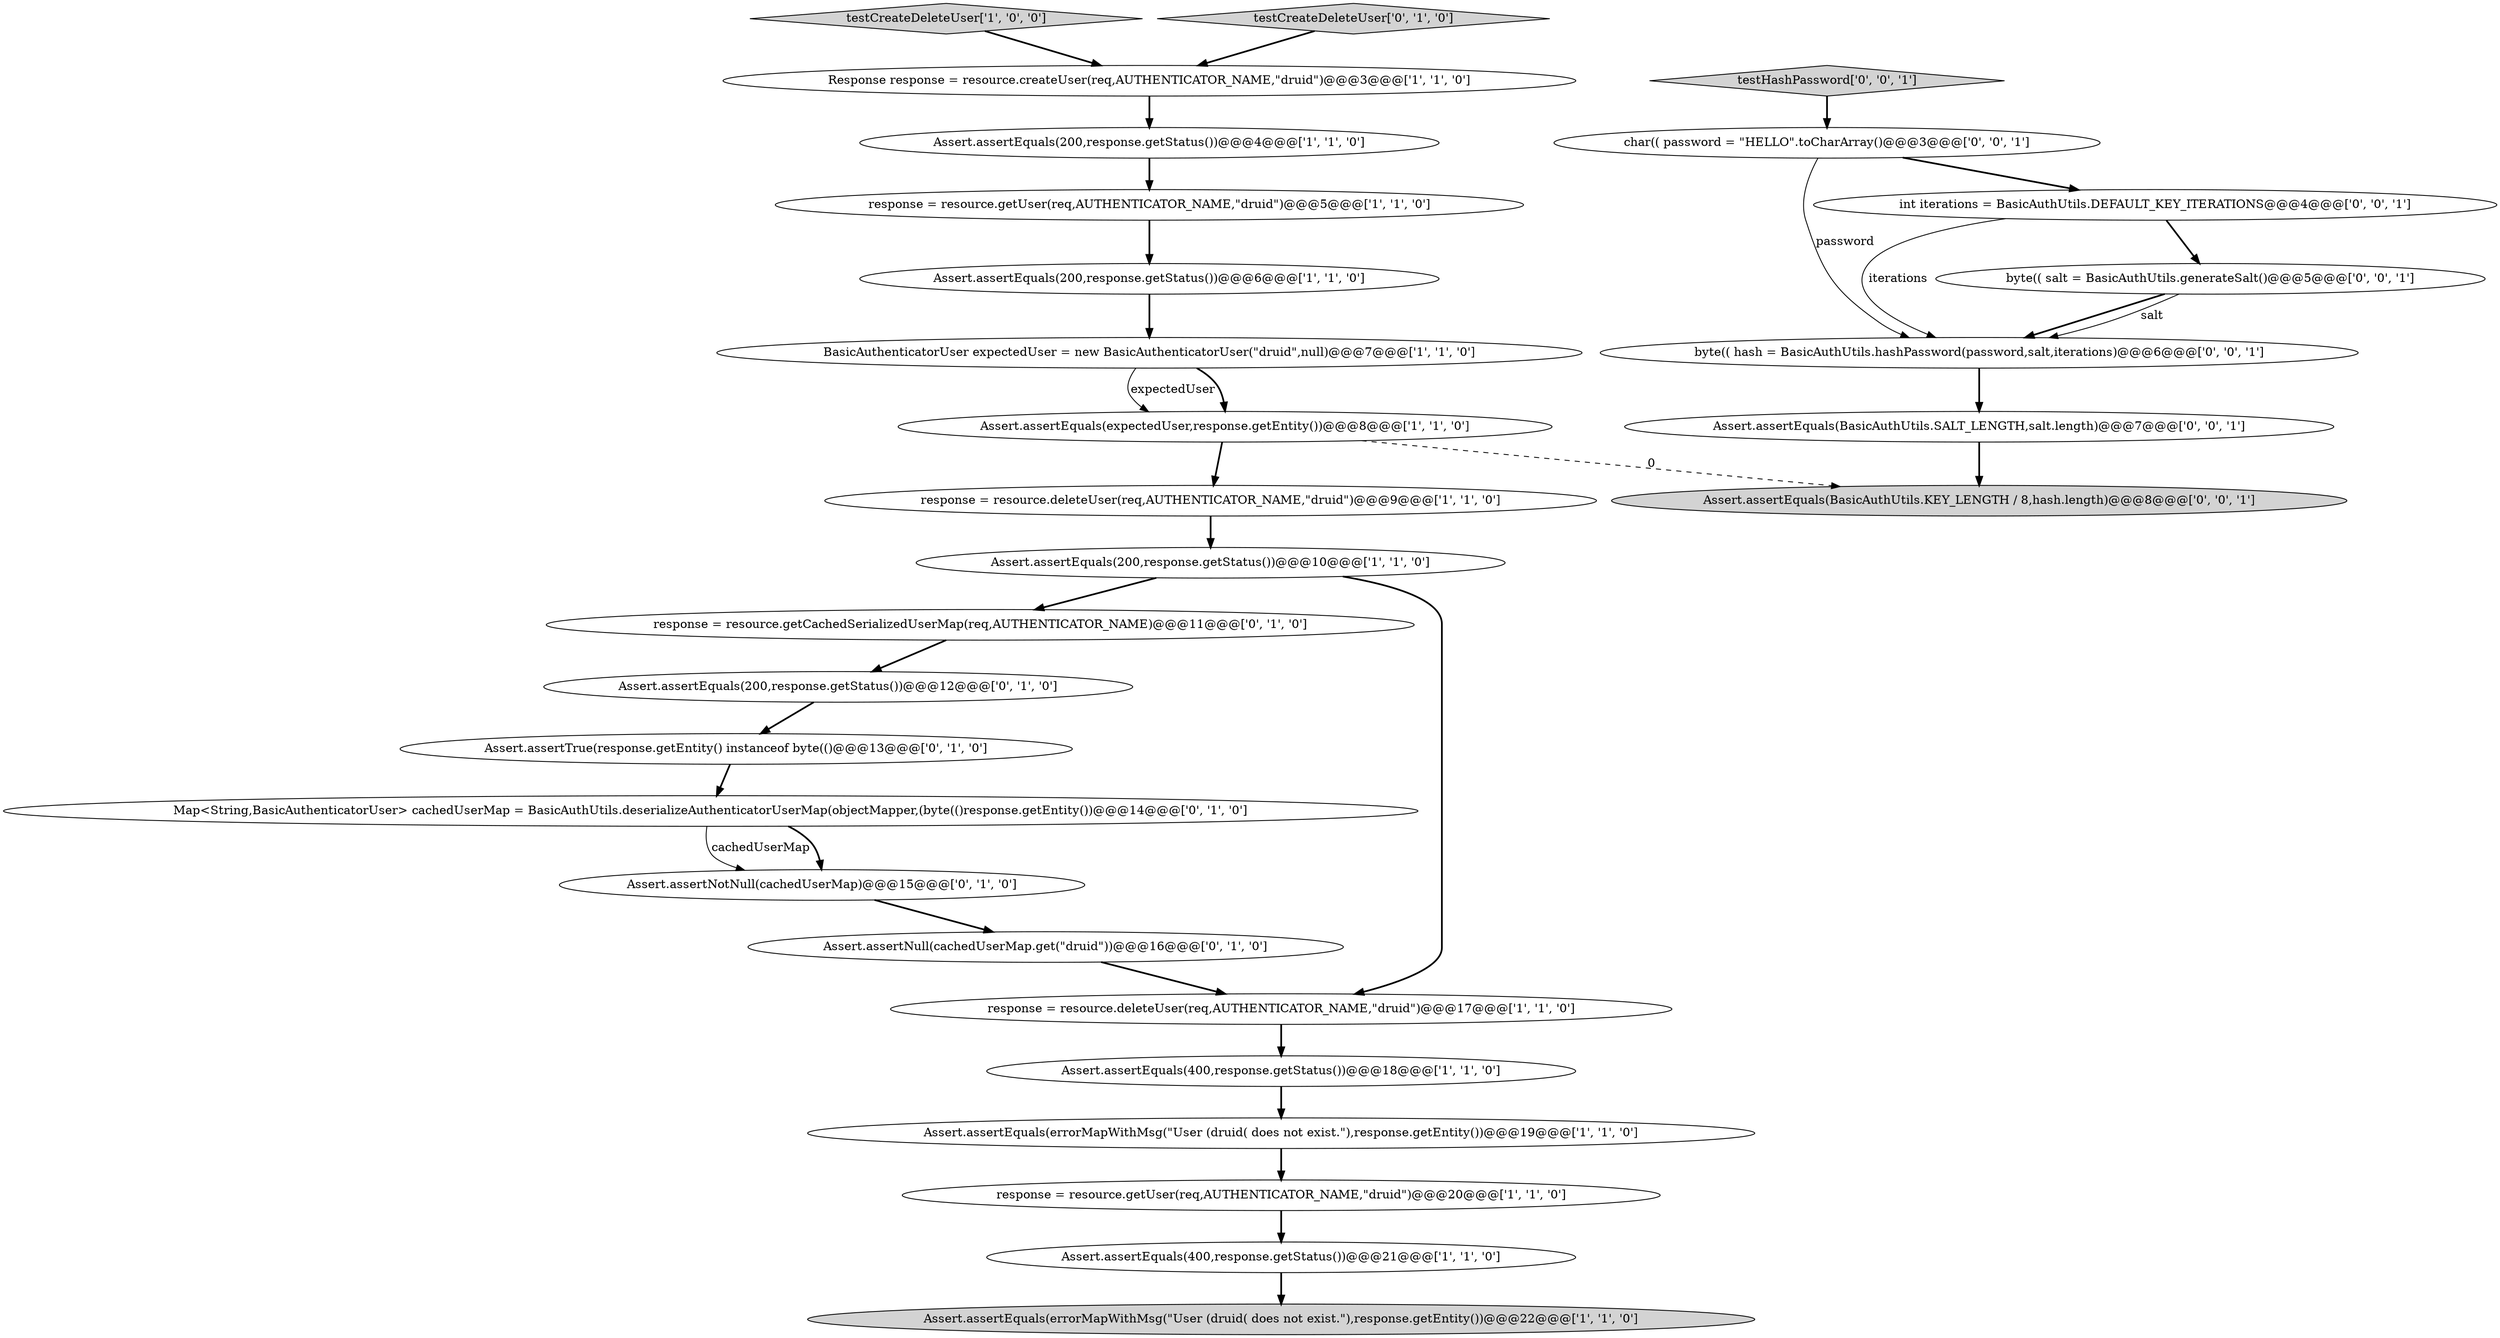 digraph {
23 [style = filled, label = "byte(( hash = BasicAuthUtils.hashPassword(password,salt,iterations)@@@6@@@['0', '0', '1']", fillcolor = white, shape = ellipse image = "AAA0AAABBB3BBB"];
20 [style = filled, label = "Assert.assertNull(cachedUserMap.get(\"druid\"))@@@16@@@['0', '1', '0']", fillcolor = white, shape = ellipse image = "AAA1AAABBB2BBB"];
13 [style = filled, label = "response = resource.getUser(req,AUTHENTICATOR_NAME,\"druid\")@@@5@@@['1', '1', '0']", fillcolor = white, shape = ellipse image = "AAA0AAABBB1BBB"];
24 [style = filled, label = "int iterations = BasicAuthUtils.DEFAULT_KEY_ITERATIONS@@@4@@@['0', '0', '1']", fillcolor = white, shape = ellipse image = "AAA0AAABBB3BBB"];
18 [style = filled, label = "Assert.assertNotNull(cachedUserMap)@@@15@@@['0', '1', '0']", fillcolor = white, shape = ellipse image = "AAA1AAABBB2BBB"];
12 [style = filled, label = "testCreateDeleteUser['1', '0', '0']", fillcolor = lightgray, shape = diamond image = "AAA0AAABBB1BBB"];
3 [style = filled, label = "response = resource.getUser(req,AUTHENTICATOR_NAME,\"druid\")@@@20@@@['1', '1', '0']", fillcolor = white, shape = ellipse image = "AAA0AAABBB1BBB"];
27 [style = filled, label = "Assert.assertEquals(BasicAuthUtils.SALT_LENGTH,salt.length)@@@7@@@['0', '0', '1']", fillcolor = white, shape = ellipse image = "AAA0AAABBB3BBB"];
2 [style = filled, label = "Assert.assertEquals(errorMapWithMsg(\"User (druid( does not exist.\"),response.getEntity())@@@19@@@['1', '1', '0']", fillcolor = white, shape = ellipse image = "AAA0AAABBB1BBB"];
15 [style = filled, label = "Assert.assertEquals(200,response.getStatus())@@@12@@@['0', '1', '0']", fillcolor = white, shape = ellipse image = "AAA1AAABBB2BBB"];
26 [style = filled, label = "char(( password = \"HELLO\".toCharArray()@@@3@@@['0', '0', '1']", fillcolor = white, shape = ellipse image = "AAA0AAABBB3BBB"];
11 [style = filled, label = "Assert.assertEquals(400,response.getStatus())@@@21@@@['1', '1', '0']", fillcolor = white, shape = ellipse image = "AAA0AAABBB1BBB"];
8 [style = filled, label = "Assert.assertEquals(400,response.getStatus())@@@18@@@['1', '1', '0']", fillcolor = white, shape = ellipse image = "AAA0AAABBB1BBB"];
22 [style = filled, label = "testHashPassword['0', '0', '1']", fillcolor = lightgray, shape = diamond image = "AAA0AAABBB3BBB"];
1 [style = filled, label = "Assert.assertEquals(200,response.getStatus())@@@10@@@['1', '1', '0']", fillcolor = white, shape = ellipse image = "AAA0AAABBB1BBB"];
4 [style = filled, label = "Assert.assertEquals(expectedUser,response.getEntity())@@@8@@@['1', '1', '0']", fillcolor = white, shape = ellipse image = "AAA0AAABBB1BBB"];
5 [style = filled, label = "response = resource.deleteUser(req,AUTHENTICATOR_NAME,\"druid\")@@@9@@@['1', '1', '0']", fillcolor = white, shape = ellipse image = "AAA0AAABBB1BBB"];
7 [style = filled, label = "BasicAuthenticatorUser expectedUser = new BasicAuthenticatorUser(\"druid\",null)@@@7@@@['1', '1', '0']", fillcolor = white, shape = ellipse image = "AAA0AAABBB1BBB"];
21 [style = filled, label = "testCreateDeleteUser['0', '1', '0']", fillcolor = lightgray, shape = diamond image = "AAA0AAABBB2BBB"];
0 [style = filled, label = "Assert.assertEquals(200,response.getStatus())@@@6@@@['1', '1', '0']", fillcolor = white, shape = ellipse image = "AAA0AAABBB1BBB"];
14 [style = filled, label = "Assert.assertEquals(errorMapWithMsg(\"User (druid( does not exist.\"),response.getEntity())@@@22@@@['1', '1', '0']", fillcolor = lightgray, shape = ellipse image = "AAA0AAABBB1BBB"];
17 [style = filled, label = "response = resource.getCachedSerializedUserMap(req,AUTHENTICATOR_NAME)@@@11@@@['0', '1', '0']", fillcolor = white, shape = ellipse image = "AAA1AAABBB2BBB"];
28 [style = filled, label = "Assert.assertEquals(BasicAuthUtils.KEY_LENGTH / 8,hash.length)@@@8@@@['0', '0', '1']", fillcolor = lightgray, shape = ellipse image = "AAA0AAABBB3BBB"];
6 [style = filled, label = "response = resource.deleteUser(req,AUTHENTICATOR_NAME,\"druid\")@@@17@@@['1', '1', '0']", fillcolor = white, shape = ellipse image = "AAA0AAABBB1BBB"];
9 [style = filled, label = "Response response = resource.createUser(req,AUTHENTICATOR_NAME,\"druid\")@@@3@@@['1', '1', '0']", fillcolor = white, shape = ellipse image = "AAA0AAABBB1BBB"];
19 [style = filled, label = "Assert.assertTrue(response.getEntity() instanceof byte(()@@@13@@@['0', '1', '0']", fillcolor = white, shape = ellipse image = "AAA1AAABBB2BBB"];
16 [style = filled, label = "Map<String,BasicAuthenticatorUser> cachedUserMap = BasicAuthUtils.deserializeAuthenticatorUserMap(objectMapper,(byte(()response.getEntity())@@@14@@@['0', '1', '0']", fillcolor = white, shape = ellipse image = "AAA1AAABBB2BBB"];
25 [style = filled, label = "byte(( salt = BasicAuthUtils.generateSalt()@@@5@@@['0', '0', '1']", fillcolor = white, shape = ellipse image = "AAA0AAABBB3BBB"];
10 [style = filled, label = "Assert.assertEquals(200,response.getStatus())@@@4@@@['1', '1', '0']", fillcolor = white, shape = ellipse image = "AAA0AAABBB1BBB"];
25->23 [style = bold, label=""];
24->23 [style = solid, label="iterations"];
26->24 [style = bold, label=""];
3->11 [style = bold, label=""];
18->20 [style = bold, label=""];
20->6 [style = bold, label=""];
16->18 [style = solid, label="cachedUserMap"];
27->28 [style = bold, label=""];
4->28 [style = dashed, label="0"];
13->0 [style = bold, label=""];
0->7 [style = bold, label=""];
16->18 [style = bold, label=""];
5->1 [style = bold, label=""];
4->5 [style = bold, label=""];
15->19 [style = bold, label=""];
26->23 [style = solid, label="password"];
1->6 [style = bold, label=""];
6->8 [style = bold, label=""];
11->14 [style = bold, label=""];
2->3 [style = bold, label=""];
12->9 [style = bold, label=""];
19->16 [style = bold, label=""];
8->2 [style = bold, label=""];
22->26 [style = bold, label=""];
7->4 [style = solid, label="expectedUser"];
10->13 [style = bold, label=""];
17->15 [style = bold, label=""];
7->4 [style = bold, label=""];
1->17 [style = bold, label=""];
24->25 [style = bold, label=""];
21->9 [style = bold, label=""];
25->23 [style = solid, label="salt"];
9->10 [style = bold, label=""];
23->27 [style = bold, label=""];
}
